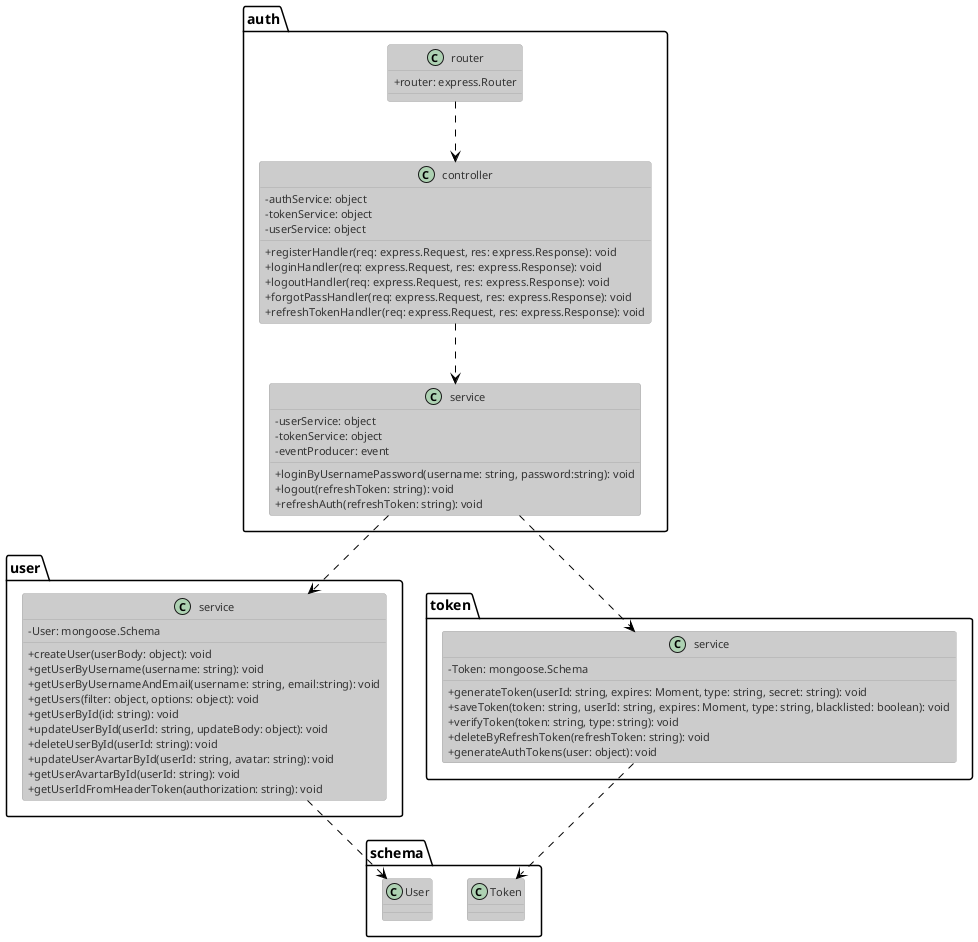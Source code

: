 @startuml authClass
!theme reddress-lightblue

skinparam classAttributeIconSize 0
class auth.controller{
  - {field} authService: object
  - {field} tokenService: object
  - {field} userService: object

  + {method} registerHandler(req: express.Request, res: express.Response): void
  + {method} loginHandler(req: express.Request, res: express.Response): void
  + {method} logoutHandler(req: express.Request, res: express.Response): void
  + {method} forgotPassHandler(req: express.Request, res: express.Response): void
  + {method} refreshTokenHandler(req: express.Request, res: express.Response): void
}

class auth.service{
  - {field} userService: object
  - {field} tokenService: object
  - {field} eventProducer: event

  + {method} loginByUsernamePassword(username: string, password:string): void
  + {method} logout(refreshToken: string): void
  + {method} refreshAuth(refreshToken: string): void
}

class auth.router{
  + {field} router: express.Router
}

class user.service{
  - {field} User: mongoose.Schema

  + {method} createUser(userBody: object): void
  + {method} getUserByUsername(username: string): void
  + {method} getUserByUsernameAndEmail(username: string, email:string): void
  + {method} getUsers(filter: object, options: object): void
  + {method} getUserById(id: string): void
  + {method} updateUserById(userId: string, updateBody: object): void
  + {method} deleteUserById(userId: string): void
  + {method} updateUserAvartarById(userId: string, avatar: string): void
  + {method} getUserAvartarById(userId: string): void
  + {method} getUserIdFromHeaderToken(authorization: string): void
}

class token.service{
  - {field} Token: mongoose.Schema

  + {method} generateToken(userId: string, expires: Moment, type: string, secret: string): void
  + {method} saveToken(token: string, userId: string, expires: Moment, type: string, blacklisted: boolean): void
  + {method} verifyToken(token: string, type: string): void
  + {method} deleteByRefreshToken(refreshToken: string): void
  + {method} generateAuthTokens(user: object): void
}

class schema.Token {

}

class schema.User {

}

auth.controller ..> auth.service
auth.router ..>	 auth.controller
auth.service ..> user.service
auth.service ..> token.service
user.service ..> schema.User
token.service ..> schema.Token
@enduml
